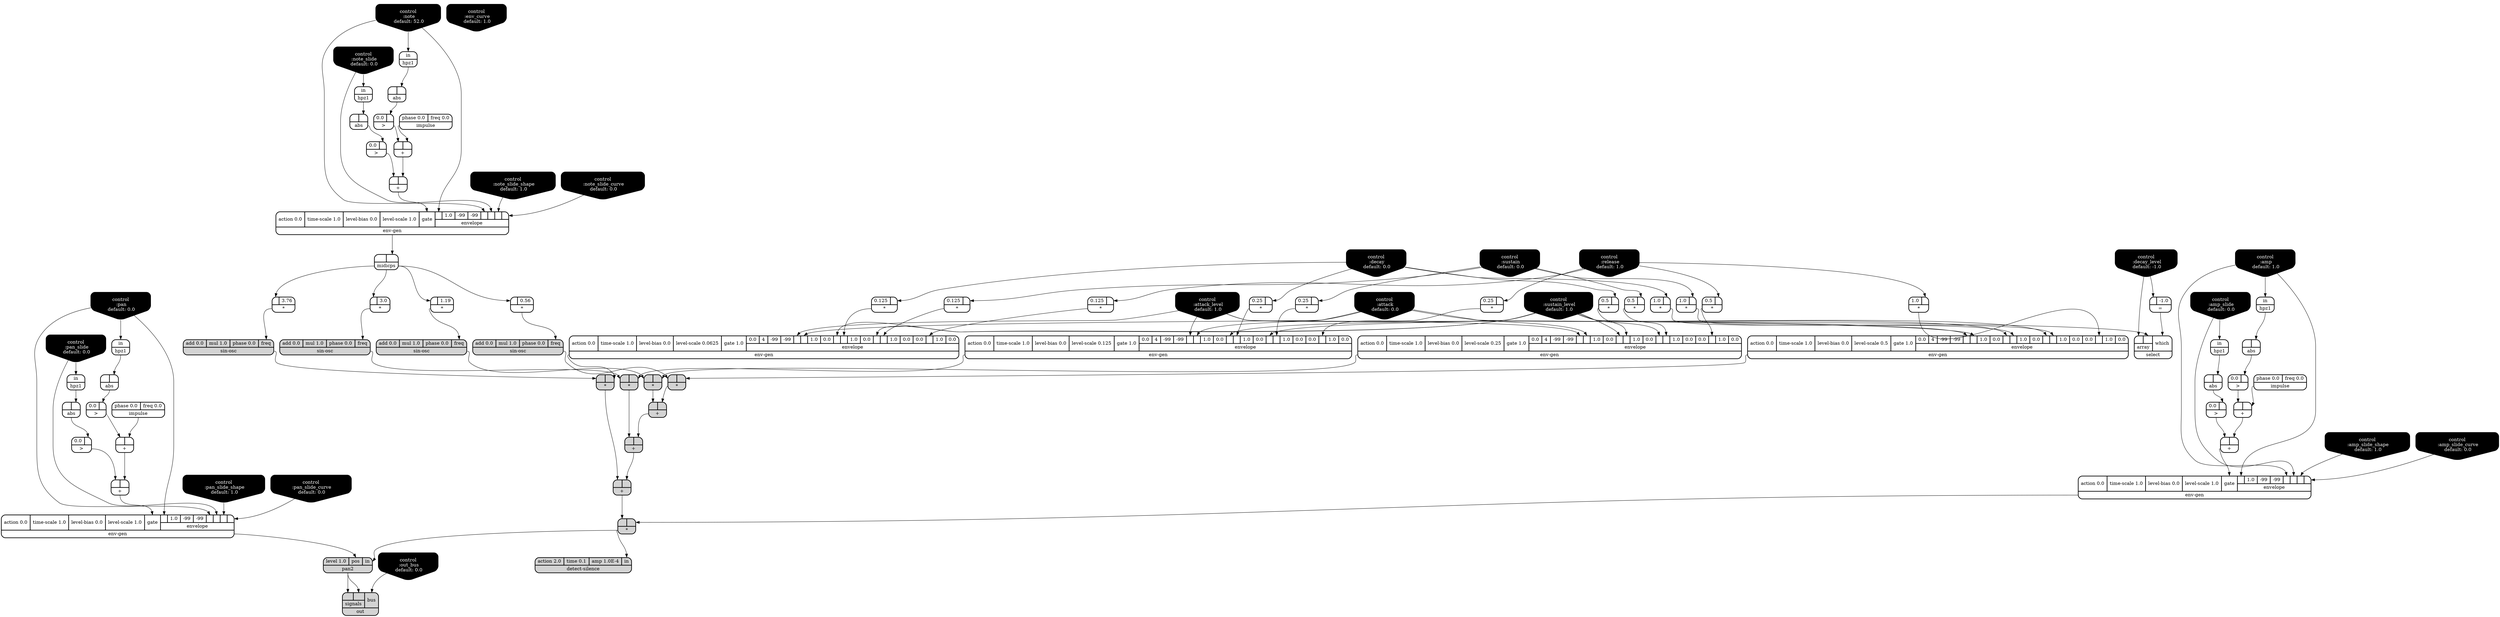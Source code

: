 digraph synthdef {
32 [label = "{{ <b> |<a> 3.0} |<__UG_NAME__>* }" style="bold, rounded" shape=record rankdir=LR];
34 [label = "{{ <b> |<a> 3.76} |<__UG_NAME__>* }" style="bold, rounded" shape=record rankdir=LR];
38 [label = "{{ <b> 1.0|<a> } |<__UG_NAME__>* }" style="bold, rounded" shape=record rankdir=LR];
39 [label = "{{ <b> 1.0|<a> } |<__UG_NAME__>* }" style="bold, rounded" shape=record rankdir=LR];
40 [label = "{{ <b> 1.0|<a> } |<__UG_NAME__>* }" style="bold, rounded" shape=record rankdir=LR];
42 [label = "{{ <b> |<a> 0.56} |<__UG_NAME__>* }" style="bold, rounded" shape=record rankdir=LR];
44 [label = "{{ <b> |<a> } |<__UG_NAME__>* }" style="filled, bold, rounded"  shape=record rankdir=LR];
45 [label = "{{ <b> 0.5|<a> } |<__UG_NAME__>* }" style="bold, rounded" shape=record rankdir=LR];
46 [label = "{{ <b> 0.5|<a> } |<__UG_NAME__>* }" style="bold, rounded" shape=record rankdir=LR];
47 [label = "{{ <b> 0.5|<a> } |<__UG_NAME__>* }" style="bold, rounded" shape=record rankdir=LR];
49 [label = "{{ <b> |<a> 1.19} |<__UG_NAME__>* }" style="bold, rounded" shape=record rankdir=LR];
51 [label = "{{ <b> |<a> } |<__UG_NAME__>* }" style="filled, bold, rounded"  shape=record rankdir=LR];
53 [label = "{{ <b> 0.25|<a> } |<__UG_NAME__>* }" style="bold, rounded" shape=record rankdir=LR];
54 [label = "{{ <b> 0.25|<a> } |<__UG_NAME__>* }" style="bold, rounded" shape=record rankdir=LR];
55 [label = "{{ <b> 0.25|<a> } |<__UG_NAME__>* }" style="bold, rounded" shape=record rankdir=LR];
57 [label = "{{ <b> |<a> } |<__UG_NAME__>* }" style="filled, bold, rounded"  shape=record rankdir=LR];
62 [label = "{{ <b> 0.125|<a> } |<__UG_NAME__>* }" style="bold, rounded" shape=record rankdir=LR];
77 [label = "{{ <b> 0.125|<a> } |<__UG_NAME__>* }" style="bold, rounded" shape=record rankdir=LR];
78 [label = "{{ <b> 0.125|<a> } |<__UG_NAME__>* }" style="bold, rounded" shape=record rankdir=LR];
81 [label = "{{ <b> |<a> } |<__UG_NAME__>* }" style="filled, bold, rounded"  shape=record rankdir=LR];
83 [label = "{{ <b> |<a> } |<__UG_NAME__>* }" style="filled, bold, rounded"  shape=record rankdir=LR];
25 [label = "{{ <b> |<a> } |<__UG_NAME__>+ }" style="bold, rounded" shape=record rankdir=LR];
29 [label = "{{ <b> |<a> } |<__UG_NAME__>+ }" style="bold, rounded" shape=record rankdir=LR];
52 [label = "{{ <b> |<a> } |<__UG_NAME__>+ }" style="filled, bold, rounded"  shape=record rankdir=LR];
58 [label = "{{ <b> |<a> } |<__UG_NAME__>+ }" style="filled, bold, rounded"  shape=record rankdir=LR];
64 [label = "{{ <b> |<a> } |<__UG_NAME__>+ }" style="bold, rounded" shape=record rankdir=LR];
68 [label = "{{ <b> |<a> } |<__UG_NAME__>+ }" style="bold, rounded" shape=record rankdir=LR];
74 [label = "{{ <b> |<a> } |<__UG_NAME__>+ }" style="bold, rounded" shape=record rankdir=LR];
75 [label = "{{ <b> |<a> } |<__UG_NAME__>+ }" style="bold, rounded" shape=record rankdir=LR];
82 [label = "{{ <b> |<a> } |<__UG_NAME__>+ }" style="filled, bold, rounded"  shape=record rankdir=LR];
86 [label = "{{ <b> |<a> -1.0} |<__UG_NAME__>= }" style="bold, rounded" shape=record rankdir=LR];
24 [label = "{{ <b> 0.0|<a> } |<__UG_NAME__>\> }" style="bold, rounded" shape=record rankdir=LR];
28 [label = "{{ <b> 0.0|<a> } |<__UG_NAME__>\> }" style="bold, rounded" shape=record rankdir=LR];
37 [label = "{{ <b> 0.0|<a> } |<__UG_NAME__>\> }" style="bold, rounded" shape=record rankdir=LR];
61 [label = "{{ <b> 0.0|<a> } |<__UG_NAME__>\> }" style="bold, rounded" shape=record rankdir=LR];
67 [label = "{{ <b> 0.0|<a> } |<__UG_NAME__>\> }" style="bold, rounded" shape=record rankdir=LR];
73 [label = "{{ <b> 0.0|<a> } |<__UG_NAME__>\> }" style="bold, rounded" shape=record rankdir=LR];
23 [label = "{{ <b> |<a> } |<__UG_NAME__>abs }" style="bold, rounded" shape=record rankdir=LR];
27 [label = "{{ <b> |<a> } |<__UG_NAME__>abs }" style="bold, rounded" shape=record rankdir=LR];
36 [label = "{{ <b> |<a> } |<__UG_NAME__>abs }" style="bold, rounded" shape=record rankdir=LR];
60 [label = "{{ <b> |<a> } |<__UG_NAME__>abs }" style="bold, rounded" shape=record rankdir=LR];
66 [label = "{{ <b> |<a> } |<__UG_NAME__>abs }" style="bold, rounded" shape=record rankdir=LR];
71 [label = "{{ <b> |<a> } |<__UG_NAME__>abs }" style="bold, rounded" shape=record rankdir=LR];
0 [label = "control
 :note
 default: 52.0" shape=invhouse style="rounded, filled, bold" fillcolor=black fontcolor=white ]; 
1 [label = "control
 :note_slide
 default: 0.0" shape=invhouse style="rounded, filled, bold" fillcolor=black fontcolor=white ]; 
2 [label = "control
 :note_slide_shape
 default: 1.0" shape=invhouse style="rounded, filled, bold" fillcolor=black fontcolor=white ]; 
3 [label = "control
 :note_slide_curve
 default: 0.0" shape=invhouse style="rounded, filled, bold" fillcolor=black fontcolor=white ]; 
4 [label = "control
 :amp
 default: 1.0" shape=invhouse style="rounded, filled, bold" fillcolor=black fontcolor=white ]; 
5 [label = "control
 :amp_slide
 default: 0.0" shape=invhouse style="rounded, filled, bold" fillcolor=black fontcolor=white ]; 
6 [label = "control
 :amp_slide_shape
 default: 1.0" shape=invhouse style="rounded, filled, bold" fillcolor=black fontcolor=white ]; 
7 [label = "control
 :amp_slide_curve
 default: 0.0" shape=invhouse style="rounded, filled, bold" fillcolor=black fontcolor=white ]; 
8 [label = "control
 :pan
 default: 0.0" shape=invhouse style="rounded, filled, bold" fillcolor=black fontcolor=white ]; 
9 [label = "control
 :pan_slide
 default: 0.0" shape=invhouse style="rounded, filled, bold" fillcolor=black fontcolor=white ]; 
10 [label = "control
 :pan_slide_shape
 default: 1.0" shape=invhouse style="rounded, filled, bold" fillcolor=black fontcolor=white ]; 
11 [label = "control
 :pan_slide_curve
 default: 0.0" shape=invhouse style="rounded, filled, bold" fillcolor=black fontcolor=white ]; 
12 [label = "control
 :attack
 default: 0.0" shape=invhouse style="rounded, filled, bold" fillcolor=black fontcolor=white ]; 
13 [label = "control
 :decay
 default: 0.0" shape=invhouse style="rounded, filled, bold" fillcolor=black fontcolor=white ]; 
14 [label = "control
 :sustain
 default: 0.0" shape=invhouse style="rounded, filled, bold" fillcolor=black fontcolor=white ]; 
15 [label = "control
 :release
 default: 1.0" shape=invhouse style="rounded, filled, bold" fillcolor=black fontcolor=white ]; 
16 [label = "control
 :attack_level
 default: 1.0" shape=invhouse style="rounded, filled, bold" fillcolor=black fontcolor=white ]; 
17 [label = "control
 :decay_level
 default: -1.0" shape=invhouse style="rounded, filled, bold" fillcolor=black fontcolor=white ]; 
18 [label = "control
 :sustain_level
 default: 1.0" shape=invhouse style="rounded, filled, bold" fillcolor=black fontcolor=white ]; 
19 [label = "control
 :env_curve
 default: 1.0" shape=invhouse style="rounded, filled, bold" fillcolor=black fontcolor=white ]; 
20 [label = "control
 :out_bus
 default: 0.0" shape=invhouse style="rounded, filled, bold" fillcolor=black fontcolor=white ]; 
88 [label = "{{ <action> action 2.0|<time> time 0.1|<amp> amp 1.0E-4|<in> in} |<__UG_NAME__>detect-silence }" style="filled, bold, rounded"  shape=record rankdir=LR];
30 [label = "{{ <action> action 0.0|<time____scale> time-scale 1.0|<level____bias> level-bias 0.0|<level____scale> level-scale 1.0|<gate> gate|{{<envelope___control___0>|1.0|-99|-99|<envelope___control___4>|<envelope___control___5>|<envelope___control___6>|<envelope___control___7>}|envelope}} |<__UG_NAME__>env-gen }" style="bold, rounded" shape=record rankdir=LR];
41 [label = "{{ <action> action 0.0|<time____scale> time-scale 1.0|<level____bias> level-bias 0.0|<level____scale> level-scale 0.5|<gate> gate 1.0|{{0.0|4|-99|-99|<envelope___control___4>|<envelope___control___5>|1.0|0.0|<envelope___control___8>|<envelope___binary____op____u____gen___9>|1.0|0.0|<envelope___control___12>|<envelope___binary____op____u____gen___13>|1.0|0.0|0.0|<envelope___binary____op____u____gen___17>|1.0|0.0}|envelope}} |<__UG_NAME__>env-gen }" style="bold, rounded" shape=record rankdir=LR];
48 [label = "{{ <action> action 0.0|<time____scale> time-scale 1.0|<level____bias> level-bias 0.0|<level____scale> level-scale 0.25|<gate> gate 1.0|{{0.0|4|-99|-99|<envelope___control___4>|<envelope___control___5>|1.0|0.0|<envelope___control___8>|<envelope___binary____op____u____gen___9>|1.0|0.0|<envelope___control___12>|<envelope___binary____op____u____gen___13>|1.0|0.0|0.0|<envelope___binary____op____u____gen___17>|1.0|0.0}|envelope}} |<__UG_NAME__>env-gen }" style="bold, rounded" shape=record rankdir=LR];
56 [label = "{{ <action> action 0.0|<time____scale> time-scale 1.0|<level____bias> level-bias 0.0|<level____scale> level-scale 0.125|<gate> gate 1.0|{{0.0|4|-99|-99|<envelope___control___4>|<envelope___control___5>|1.0|0.0|<envelope___control___8>|<envelope___binary____op____u____gen___9>|1.0|0.0|<envelope___control___12>|<envelope___binary____op____u____gen___13>|1.0|0.0|0.0|<envelope___binary____op____u____gen___17>|1.0|0.0}|envelope}} |<__UG_NAME__>env-gen }" style="bold, rounded" shape=record rankdir=LR];
69 [label = "{{ <action> action 0.0|<time____scale> time-scale 1.0|<level____bias> level-bias 0.0|<level____scale> level-scale 1.0|<gate> gate|{{<envelope___control___0>|1.0|-99|-99|<envelope___control___4>|<envelope___control___5>|<envelope___control___6>|<envelope___control___7>}|envelope}} |<__UG_NAME__>env-gen }" style="bold, rounded" shape=record rankdir=LR];
76 [label = "{{ <action> action 0.0|<time____scale> time-scale 1.0|<level____bias> level-bias 0.0|<level____scale> level-scale 1.0|<gate> gate|{{<envelope___control___0>|1.0|-99|-99|<envelope___control___4>|<envelope___control___5>|<envelope___control___6>|<envelope___control___7>}|envelope}} |<__UG_NAME__>env-gen }" style="bold, rounded" shape=record rankdir=LR];
79 [label = "{{ <action> action 0.0|<time____scale> time-scale 1.0|<level____bias> level-bias 0.0|<level____scale> level-scale 0.0625|<gate> gate 1.0|{{0.0|4|-99|-99|<envelope___control___4>|<envelope___control___5>|1.0|0.0|<envelope___control___8>|<envelope___binary____op____u____gen___9>|1.0|0.0|<envelope___control___12>|<envelope___binary____op____u____gen___13>|1.0|0.0|0.0|<envelope___binary____op____u____gen___17>|1.0|0.0}|envelope}} |<__UG_NAME__>env-gen }" style="bold, rounded" shape=record rankdir=LR];
22 [label = "{{ <in> in} |<__UG_NAME__>hpz1 }" style="bold, rounded" shape=record rankdir=LR];
26 [label = "{{ <in> in} |<__UG_NAME__>hpz1 }" style="bold, rounded" shape=record rankdir=LR];
35 [label = "{{ <in> in} |<__UG_NAME__>hpz1 }" style="bold, rounded" shape=record rankdir=LR];
59 [label = "{{ <in> in} |<__UG_NAME__>hpz1 }" style="bold, rounded" shape=record rankdir=LR];
65 [label = "{{ <in> in} |<__UG_NAME__>hpz1 }" style="bold, rounded" shape=record rankdir=LR];
70 [label = "{{ <in> in} |<__UG_NAME__>hpz1 }" style="bold, rounded" shape=record rankdir=LR];
21 [label = "{{ <phase> phase 0.0|<freq> freq 0.0} |<__UG_NAME__>impulse }" style="bold, rounded" shape=record rankdir=LR];
63 [label = "{{ <phase> phase 0.0|<freq> freq 0.0} |<__UG_NAME__>impulse }" style="bold, rounded" shape=record rankdir=LR];
72 [label = "{{ <phase> phase 0.0|<freq> freq 0.0} |<__UG_NAME__>impulse }" style="bold, rounded" shape=record rankdir=LR];
31 [label = "{{ <b> |<a> } |<__UG_NAME__>midicps }" style="bold, rounded" shape=record rankdir=LR];
85 [label = "{{ {{<signals___pan2___0>|<signals___pan2___1>}|signals}|<bus> bus} |<__UG_NAME__>out }" style="filled, bold, rounded"  shape=record rankdir=LR];
84 [label = "{{ <level> level 1.0|<pos> pos|<in> in} |<__UG_NAME__>pan2 }" style="filled, bold, rounded"  shape=record rankdir=LR];
87 [label = "{{ {{<array___control___0>|<array___control___1>}|array}|<which> which} |<__UG_NAME__>select }" style="bold, rounded" shape=record rankdir=LR];
33 [label = "{{ <add> add 0.0|<mul> mul 1.0|<phase> phase 0.0|<freq> freq} |<__UG_NAME__>sin-osc }" style="filled, bold, rounded"  shape=record rankdir=LR];
43 [label = "{{ <add> add 0.0|<mul> mul 1.0|<phase> phase 0.0|<freq> freq} |<__UG_NAME__>sin-osc }" style="filled, bold, rounded"  shape=record rankdir=LR];
50 [label = "{{ <add> add 0.0|<mul> mul 1.0|<phase> phase 0.0|<freq> freq} |<__UG_NAME__>sin-osc }" style="filled, bold, rounded"  shape=record rankdir=LR];
80 [label = "{{ <add> add 0.0|<mul> mul 1.0|<phase> phase 0.0|<freq> freq} |<__UG_NAME__>sin-osc }" style="filled, bold, rounded"  shape=record rankdir=LR];

31:__UG_NAME__ -> 32:b ;
31:__UG_NAME__ -> 34:b ;
13:__UG_NAME__ -> 38:a ;
14:__UG_NAME__ -> 39:a ;
15:__UG_NAME__ -> 40:a ;
31:__UG_NAME__ -> 42:b ;
41:__UG_NAME__ -> 44:a ;
43:__UG_NAME__ -> 44:b ;
13:__UG_NAME__ -> 45:a ;
14:__UG_NAME__ -> 46:a ;
15:__UG_NAME__ -> 47:a ;
31:__UG_NAME__ -> 49:b ;
48:__UG_NAME__ -> 51:a ;
50:__UG_NAME__ -> 51:b ;
13:__UG_NAME__ -> 53:a ;
14:__UG_NAME__ -> 54:a ;
15:__UG_NAME__ -> 55:a ;
56:__UG_NAME__ -> 57:a ;
33:__UG_NAME__ -> 57:b ;
15:__UG_NAME__ -> 62:a ;
13:__UG_NAME__ -> 77:a ;
14:__UG_NAME__ -> 78:a ;
79:__UG_NAME__ -> 81:a ;
80:__UG_NAME__ -> 81:b ;
76:__UG_NAME__ -> 83:a ;
82:__UG_NAME__ -> 83:b ;
21:__UG_NAME__ -> 25:a ;
24:__UG_NAME__ -> 25:b ;
25:__UG_NAME__ -> 29:a ;
28:__UG_NAME__ -> 29:b ;
44:__UG_NAME__ -> 52:a ;
51:__UG_NAME__ -> 52:b ;
52:__UG_NAME__ -> 58:a ;
57:__UG_NAME__ -> 58:b ;
63:__UG_NAME__ -> 64:a ;
37:__UG_NAME__ -> 64:b ;
64:__UG_NAME__ -> 68:a ;
67:__UG_NAME__ -> 68:b ;
72:__UG_NAME__ -> 74:a ;
73:__UG_NAME__ -> 74:b ;
74:__UG_NAME__ -> 75:a ;
61:__UG_NAME__ -> 75:b ;
58:__UG_NAME__ -> 82:a ;
81:__UG_NAME__ -> 82:b ;
17:__UG_NAME__ -> 86:b ;
23:__UG_NAME__ -> 24:a ;
27:__UG_NAME__ -> 28:a ;
36:__UG_NAME__ -> 37:a ;
60:__UG_NAME__ -> 61:a ;
66:__UG_NAME__ -> 67:a ;
71:__UG_NAME__ -> 73:a ;
22:__UG_NAME__ -> 23:a ;
26:__UG_NAME__ -> 27:a ;
35:__UG_NAME__ -> 36:a ;
59:__UG_NAME__ -> 60:a ;
65:__UG_NAME__ -> 66:a ;
70:__UG_NAME__ -> 71:a ;
83:__UG_NAME__ -> 88:in ;
0:__UG_NAME__ -> 30:envelope___control___0 ;
0:__UG_NAME__ -> 30:envelope___control___4 ;
1:__UG_NAME__ -> 30:envelope___control___5 ;
2:__UG_NAME__ -> 30:envelope___control___6 ;
3:__UG_NAME__ -> 30:envelope___control___7 ;
29:__UG_NAME__ -> 30:gate ;
16:__UG_NAME__ -> 41:envelope___control___4 ;
12:__UG_NAME__ -> 41:envelope___control___5 ;
18:__UG_NAME__ -> 41:envelope___control___8 ;
38:__UG_NAME__ -> 41:envelope___binary____op____u____gen___9 ;
18:__UG_NAME__ -> 41:envelope___control___12 ;
39:__UG_NAME__ -> 41:envelope___binary____op____u____gen___13 ;
40:__UG_NAME__ -> 41:envelope___binary____op____u____gen___17 ;
16:__UG_NAME__ -> 48:envelope___control___4 ;
12:__UG_NAME__ -> 48:envelope___control___5 ;
18:__UG_NAME__ -> 48:envelope___control___8 ;
45:__UG_NAME__ -> 48:envelope___binary____op____u____gen___9 ;
18:__UG_NAME__ -> 48:envelope___control___12 ;
46:__UG_NAME__ -> 48:envelope___binary____op____u____gen___13 ;
47:__UG_NAME__ -> 48:envelope___binary____op____u____gen___17 ;
16:__UG_NAME__ -> 56:envelope___control___4 ;
12:__UG_NAME__ -> 56:envelope___control___5 ;
18:__UG_NAME__ -> 56:envelope___control___8 ;
53:__UG_NAME__ -> 56:envelope___binary____op____u____gen___9 ;
18:__UG_NAME__ -> 56:envelope___control___12 ;
54:__UG_NAME__ -> 56:envelope___binary____op____u____gen___13 ;
55:__UG_NAME__ -> 56:envelope___binary____op____u____gen___17 ;
8:__UG_NAME__ -> 69:envelope___control___0 ;
8:__UG_NAME__ -> 69:envelope___control___4 ;
9:__UG_NAME__ -> 69:envelope___control___5 ;
10:__UG_NAME__ -> 69:envelope___control___6 ;
11:__UG_NAME__ -> 69:envelope___control___7 ;
68:__UG_NAME__ -> 69:gate ;
4:__UG_NAME__ -> 76:envelope___control___0 ;
4:__UG_NAME__ -> 76:envelope___control___4 ;
5:__UG_NAME__ -> 76:envelope___control___5 ;
6:__UG_NAME__ -> 76:envelope___control___6 ;
7:__UG_NAME__ -> 76:envelope___control___7 ;
75:__UG_NAME__ -> 76:gate ;
16:__UG_NAME__ -> 79:envelope___control___4 ;
12:__UG_NAME__ -> 79:envelope___control___5 ;
18:__UG_NAME__ -> 79:envelope___control___8 ;
77:__UG_NAME__ -> 79:envelope___binary____op____u____gen___9 ;
18:__UG_NAME__ -> 79:envelope___control___12 ;
78:__UG_NAME__ -> 79:envelope___binary____op____u____gen___13 ;
62:__UG_NAME__ -> 79:envelope___binary____op____u____gen___17 ;
0:__UG_NAME__ -> 22:in ;
1:__UG_NAME__ -> 26:in ;
8:__UG_NAME__ -> 35:in ;
5:__UG_NAME__ -> 59:in ;
9:__UG_NAME__ -> 65:in ;
4:__UG_NAME__ -> 70:in ;
30:__UG_NAME__ -> 31:a ;
20:__UG_NAME__ -> 85:bus ;
84:__UG_NAME__ -> 85:signals___pan2___0 ;
84:__UG_NAME__ -> 85:signals___pan2___1 ;
83:__UG_NAME__ -> 84:in ;
69:__UG_NAME__ -> 84:pos ;
86:__UG_NAME__ -> 87:which ;
17:__UG_NAME__ -> 87:array___control___0 ;
18:__UG_NAME__ -> 87:array___control___1 ;
32:__UG_NAME__ -> 33:freq ;
42:__UG_NAME__ -> 43:freq ;
49:__UG_NAME__ -> 50:freq ;
34:__UG_NAME__ -> 80:freq ;

}